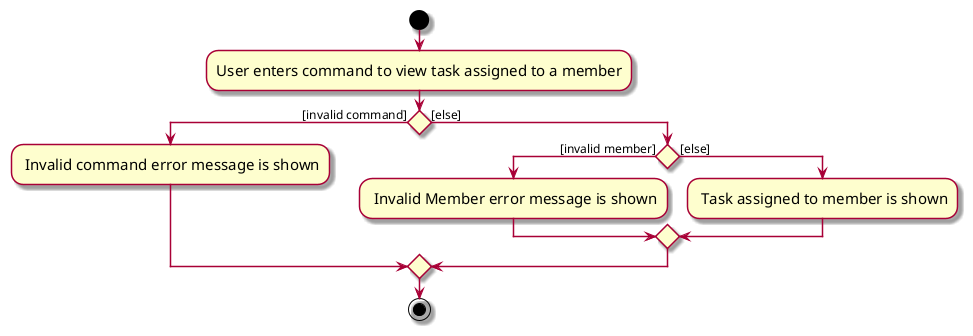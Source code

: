 @startuml
skin rose
skinparam ActivityFontSize 15
skinparam ArrowFontSize 12
start
:User enters command to view task assigned to a member;

if () then ([invalid command])
    : Invalid command error message is shown;
else ([else])
    if () then ([invalid member])
        : Invalid Member error message is shown;
    else ([else])
        : Task assigned to member is shown;
    endif
endif
stop
@enduml
